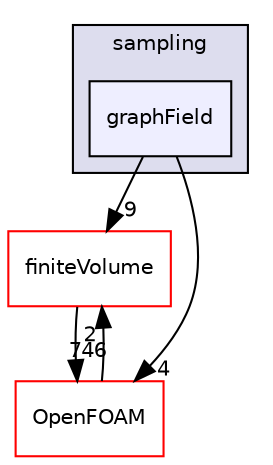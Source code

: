 digraph "src/sampling/graphField" {
  bgcolor=transparent;
  compound=true
  node [ fontsize="10", fontname="Helvetica"];
  edge [ labelfontsize="10", labelfontname="Helvetica"];
  subgraph clusterdir_24a3817a3c61c11f04a0a72057522f4f {
    graph [ bgcolor="#ddddee", pencolor="black", label="sampling" fontname="Helvetica", fontsize="10", URL="dir_24a3817a3c61c11f04a0a72057522f4f.html"]
  dir_6b38549db7b2a6aedbdcbfb85e219be3 [shape=box, label="graphField", style="filled", fillcolor="#eeeeff", pencolor="black", URL="dir_6b38549db7b2a6aedbdcbfb85e219be3.html"];
  }
  dir_9bd15774b555cf7259a6fa18f99fe99b [shape=box label="finiteVolume" color="red" URL="dir_9bd15774b555cf7259a6fa18f99fe99b.html"];
  dir_c5473ff19b20e6ec4dfe5c310b3778a8 [shape=box label="OpenFOAM" color="red" URL="dir_c5473ff19b20e6ec4dfe5c310b3778a8.html"];
  dir_9bd15774b555cf7259a6fa18f99fe99b->dir_c5473ff19b20e6ec4dfe5c310b3778a8 [headlabel="746", labeldistance=1.5 headhref="dir_000898_001898.html"];
  dir_6b38549db7b2a6aedbdcbfb85e219be3->dir_9bd15774b555cf7259a6fa18f99fe99b [headlabel="9", labeldistance=1.5 headhref="dir_002684_000898.html"];
  dir_6b38549db7b2a6aedbdcbfb85e219be3->dir_c5473ff19b20e6ec4dfe5c310b3778a8 [headlabel="4", labeldistance=1.5 headhref="dir_002684_001898.html"];
  dir_c5473ff19b20e6ec4dfe5c310b3778a8->dir_9bd15774b555cf7259a6fa18f99fe99b [headlabel="2", labeldistance=1.5 headhref="dir_001898_000898.html"];
}
